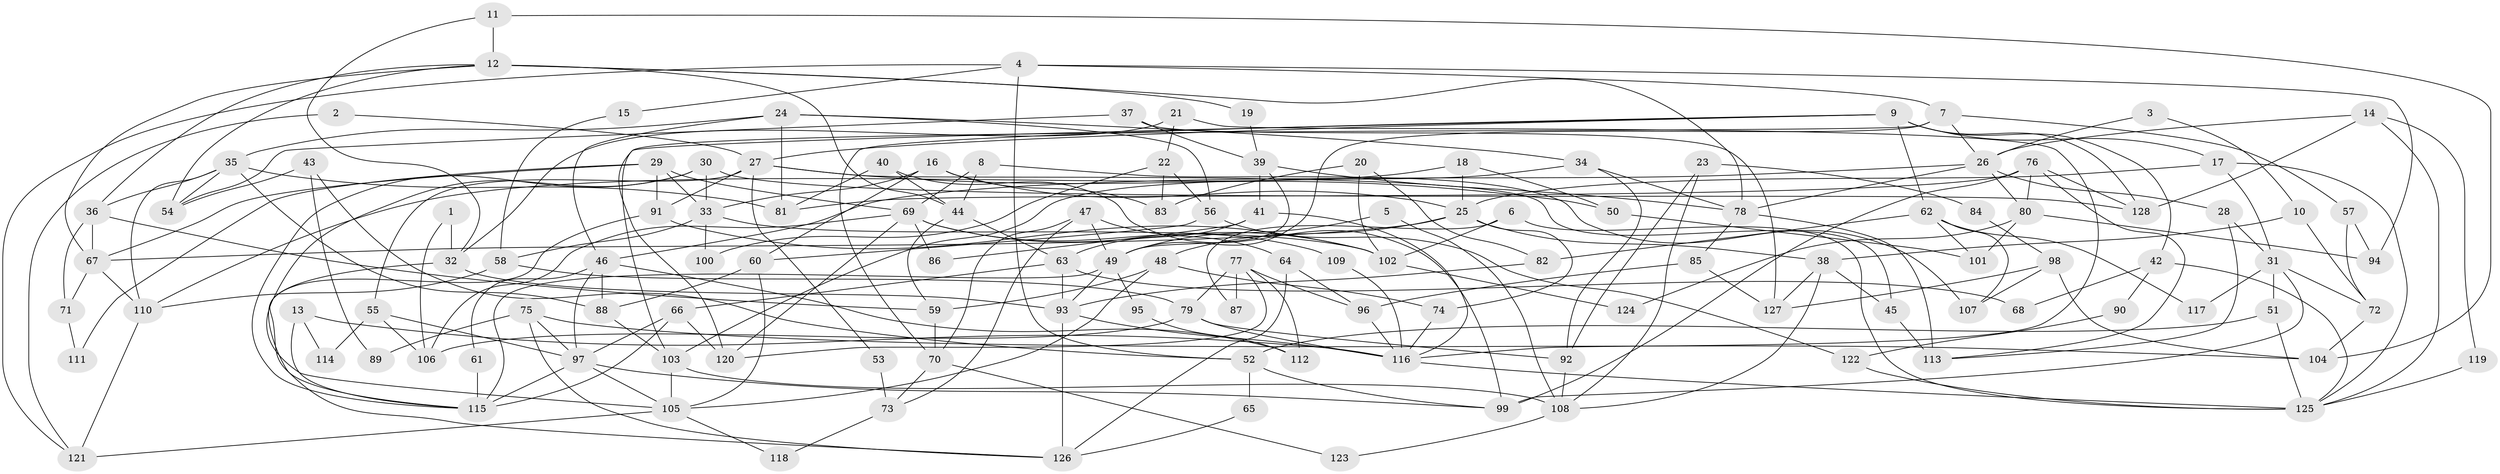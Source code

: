 // coarse degree distribution, {5: 0.11235955056179775, 7: 0.10112359550561797, 2: 0.14606741573033707, 3: 0.20224719101123595, 10: 0.0449438202247191, 6: 0.0898876404494382, 4: 0.23595505617977527, 9: 0.0449438202247191, 8: 0.011235955056179775, 15: 0.011235955056179775}
// Generated by graph-tools (version 1.1) at 2025/52/02/27/25 19:52:05]
// undirected, 128 vertices, 256 edges
graph export_dot {
graph [start="1"]
  node [color=gray90,style=filled];
  1;
  2;
  3;
  4;
  5;
  6;
  7;
  8;
  9;
  10;
  11;
  12;
  13;
  14;
  15;
  16;
  17;
  18;
  19;
  20;
  21;
  22;
  23;
  24;
  25;
  26;
  27;
  28;
  29;
  30;
  31;
  32;
  33;
  34;
  35;
  36;
  37;
  38;
  39;
  40;
  41;
  42;
  43;
  44;
  45;
  46;
  47;
  48;
  49;
  50;
  51;
  52;
  53;
  54;
  55;
  56;
  57;
  58;
  59;
  60;
  61;
  62;
  63;
  64;
  65;
  66;
  67;
  68;
  69;
  70;
  71;
  72;
  73;
  74;
  75;
  76;
  77;
  78;
  79;
  80;
  81;
  82;
  83;
  84;
  85;
  86;
  87;
  88;
  89;
  90;
  91;
  92;
  93;
  94;
  95;
  96;
  97;
  98;
  99;
  100;
  101;
  102;
  103;
  104;
  105;
  106;
  107;
  108;
  109;
  110;
  111;
  112;
  113;
  114;
  115;
  116;
  117;
  118;
  119;
  120;
  121;
  122;
  123;
  124;
  125;
  126;
  127;
  128;
  1 -- 32;
  1 -- 106;
  2 -- 27;
  2 -- 121;
  3 -- 10;
  3 -- 26;
  4 -- 7;
  4 -- 121;
  4 -- 15;
  4 -- 52;
  4 -- 94;
  5 -- 108;
  5 -- 49;
  6 -- 102;
  6 -- 125;
  6 -- 87;
  7 -- 26;
  7 -- 103;
  7 -- 49;
  7 -- 57;
  8 -- 69;
  8 -- 44;
  8 -- 107;
  9 -- 128;
  9 -- 27;
  9 -- 17;
  9 -- 42;
  9 -- 62;
  9 -- 70;
  9 -- 120;
  10 -- 72;
  10 -- 38;
  11 -- 12;
  11 -- 32;
  11 -- 104;
  12 -- 36;
  12 -- 54;
  12 -- 19;
  12 -- 44;
  12 -- 67;
  12 -- 78;
  13 -- 115;
  13 -- 116;
  13 -- 114;
  14 -- 128;
  14 -- 125;
  14 -- 26;
  14 -- 119;
  15 -- 58;
  16 -- 83;
  16 -- 25;
  16 -- 33;
  16 -- 60;
  17 -- 31;
  17 -- 25;
  17 -- 125;
  18 -- 25;
  18 -- 110;
  18 -- 50;
  19 -- 39;
  20 -- 102;
  20 -- 82;
  20 -- 83;
  21 -- 116;
  21 -- 32;
  21 -- 22;
  22 -- 56;
  22 -- 83;
  22 -- 100;
  23 -- 108;
  23 -- 92;
  23 -- 84;
  24 -- 46;
  24 -- 81;
  24 -- 34;
  24 -- 35;
  24 -- 56;
  25 -- 74;
  25 -- 38;
  25 -- 48;
  25 -- 67;
  26 -- 46;
  26 -- 28;
  26 -- 78;
  26 -- 80;
  27 -- 45;
  27 -- 50;
  27 -- 53;
  27 -- 55;
  27 -- 91;
  28 -- 113;
  28 -- 31;
  29 -- 91;
  29 -- 67;
  29 -- 33;
  29 -- 69;
  29 -- 111;
  30 -- 33;
  30 -- 105;
  30 -- 115;
  30 -- 128;
  31 -- 99;
  31 -- 51;
  31 -- 72;
  31 -- 117;
  32 -- 115;
  32 -- 93;
  33 -- 58;
  33 -- 100;
  33 -- 102;
  34 -- 78;
  34 -- 92;
  34 -- 103;
  35 -- 36;
  35 -- 54;
  35 -- 81;
  35 -- 88;
  35 -- 110;
  36 -- 67;
  36 -- 59;
  36 -- 71;
  37 -- 39;
  37 -- 127;
  37 -- 54;
  38 -- 108;
  38 -- 45;
  38 -- 127;
  39 -- 78;
  39 -- 49;
  39 -- 41;
  40 -- 81;
  40 -- 99;
  40 -- 44;
  41 -- 63;
  41 -- 86;
  41 -- 116;
  42 -- 125;
  42 -- 68;
  42 -- 90;
  43 -- 52;
  43 -- 54;
  43 -- 89;
  44 -- 59;
  44 -- 63;
  45 -- 113;
  46 -- 88;
  46 -- 97;
  46 -- 61;
  46 -- 112;
  47 -- 64;
  47 -- 49;
  47 -- 70;
  47 -- 73;
  48 -- 59;
  48 -- 74;
  48 -- 105;
  49 -- 115;
  49 -- 93;
  49 -- 95;
  50 -- 101;
  51 -- 125;
  51 -- 52;
  52 -- 65;
  52 -- 99;
  53 -- 73;
  55 -- 97;
  55 -- 106;
  55 -- 114;
  56 -- 60;
  56 -- 122;
  57 -- 72;
  57 -- 94;
  58 -- 110;
  58 -- 79;
  59 -- 70;
  60 -- 105;
  60 -- 88;
  61 -- 115;
  62 -- 107;
  62 -- 82;
  62 -- 101;
  62 -- 117;
  63 -- 66;
  63 -- 68;
  63 -- 93;
  64 -- 96;
  64 -- 126;
  65 -- 126;
  66 -- 115;
  66 -- 120;
  66 -- 97;
  67 -- 71;
  67 -- 110;
  69 -- 106;
  69 -- 86;
  69 -- 102;
  69 -- 109;
  69 -- 120;
  70 -- 73;
  70 -- 123;
  71 -- 111;
  72 -- 104;
  73 -- 118;
  74 -- 116;
  75 -- 126;
  75 -- 97;
  75 -- 89;
  75 -- 104;
  76 -- 99;
  76 -- 80;
  76 -- 81;
  76 -- 113;
  76 -- 128;
  77 -- 120;
  77 -- 79;
  77 -- 87;
  77 -- 96;
  77 -- 112;
  78 -- 85;
  78 -- 113;
  79 -- 116;
  79 -- 92;
  79 -- 106;
  80 -- 94;
  80 -- 101;
  80 -- 124;
  82 -- 93;
  84 -- 98;
  85 -- 96;
  85 -- 127;
  88 -- 103;
  90 -- 122;
  91 -- 102;
  91 -- 126;
  92 -- 108;
  93 -- 116;
  93 -- 126;
  95 -- 112;
  96 -- 116;
  97 -- 105;
  97 -- 99;
  97 -- 115;
  98 -- 104;
  98 -- 127;
  98 -- 107;
  102 -- 124;
  103 -- 105;
  103 -- 108;
  105 -- 118;
  105 -- 121;
  108 -- 123;
  109 -- 116;
  110 -- 121;
  116 -- 125;
  119 -- 125;
  122 -- 125;
}
